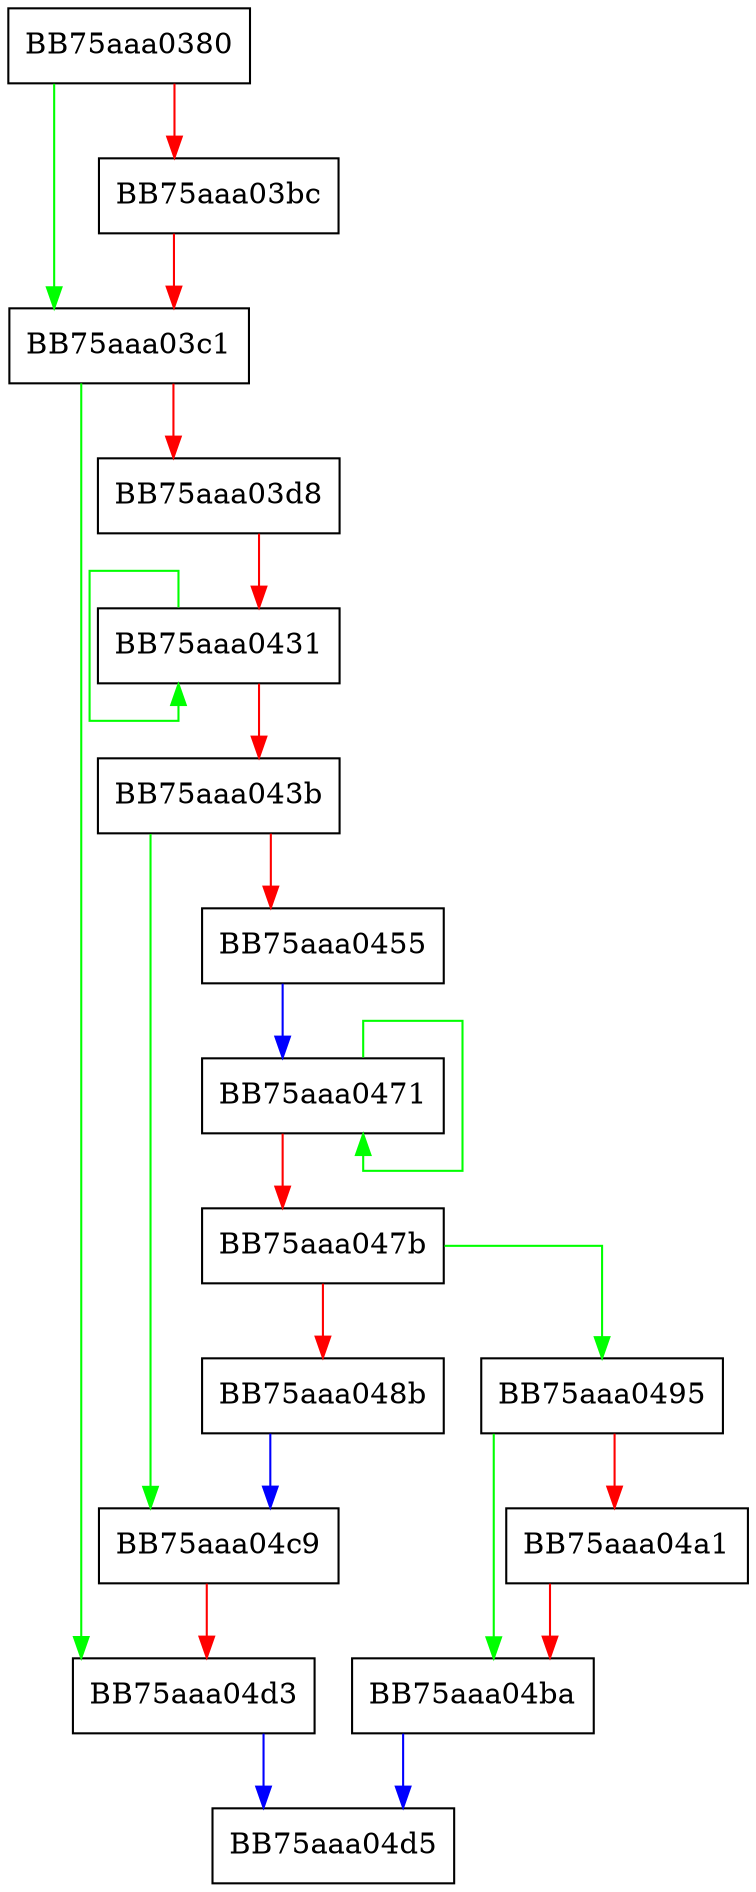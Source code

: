 digraph RpfAPI_RemovePIIfromPath {
  node [shape="box"];
  graph [splines=ortho];
  BB75aaa0380 -> BB75aaa03c1 [color="green"];
  BB75aaa0380 -> BB75aaa03bc [color="red"];
  BB75aaa03bc -> BB75aaa03c1 [color="red"];
  BB75aaa03c1 -> BB75aaa04d3 [color="green"];
  BB75aaa03c1 -> BB75aaa03d8 [color="red"];
  BB75aaa03d8 -> BB75aaa0431 [color="red"];
  BB75aaa0431 -> BB75aaa0431 [color="green"];
  BB75aaa0431 -> BB75aaa043b [color="red"];
  BB75aaa043b -> BB75aaa04c9 [color="green"];
  BB75aaa043b -> BB75aaa0455 [color="red"];
  BB75aaa0455 -> BB75aaa0471 [color="blue"];
  BB75aaa0471 -> BB75aaa0471 [color="green"];
  BB75aaa0471 -> BB75aaa047b [color="red"];
  BB75aaa047b -> BB75aaa0495 [color="green"];
  BB75aaa047b -> BB75aaa048b [color="red"];
  BB75aaa048b -> BB75aaa04c9 [color="blue"];
  BB75aaa0495 -> BB75aaa04ba [color="green"];
  BB75aaa0495 -> BB75aaa04a1 [color="red"];
  BB75aaa04a1 -> BB75aaa04ba [color="red"];
  BB75aaa04ba -> BB75aaa04d5 [color="blue"];
  BB75aaa04c9 -> BB75aaa04d3 [color="red"];
  BB75aaa04d3 -> BB75aaa04d5 [color="blue"];
}